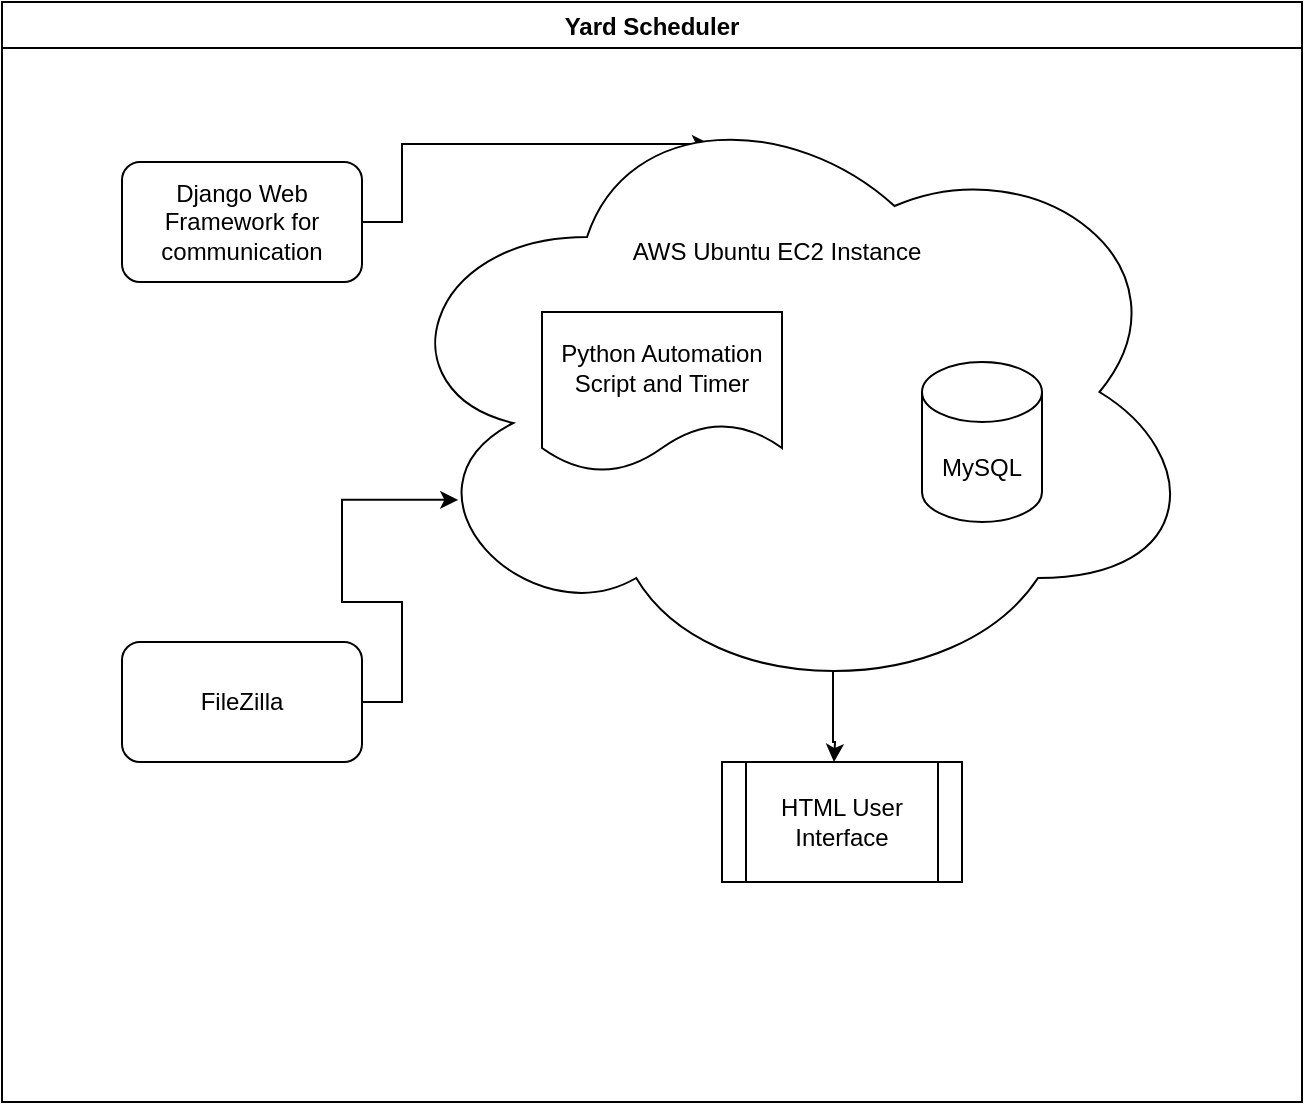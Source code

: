 <mxfile version="20.3.0" type="device"><diagram id="DsN5IuBG6roJ8LBoxZkI" name="Page-1"><mxGraphModel dx="1462" dy="1233" grid="1" gridSize="10" guides="1" tooltips="1" connect="1" arrows="1" fold="1" page="1" pageScale="1" pageWidth="850" pageHeight="1100" math="0" shadow="0"><root><mxCell id="0"/><mxCell id="1" parent="0"/><mxCell id="YO325jQqYVl-PjVW2pW0-1" value="Yard Scheduler" style="swimlane;" vertex="1" parent="1"><mxGeometry x="50" y="40" width="650" height="550" as="geometry"/></mxCell><mxCell id="YO325jQqYVl-PjVW2pW0-9" style="edgeStyle=orthogonalEdgeStyle;rounded=0;orthogonalLoop=1;jettySize=auto;html=1;entryX=0.4;entryY=0.1;entryDx=0;entryDy=0;entryPerimeter=0;" edge="1" parent="YO325jQqYVl-PjVW2pW0-1" source="YO325jQqYVl-PjVW2pW0-2" target="YO325jQqYVl-PjVW2pW0-3"><mxGeometry relative="1" as="geometry"/></mxCell><mxCell id="YO325jQqYVl-PjVW2pW0-2" value="Django Web Framework for communication" style="rounded=1;whiteSpace=wrap;html=1;" vertex="1" parent="YO325jQqYVl-PjVW2pW0-1"><mxGeometry x="60" y="80" width="120" height="60" as="geometry"/></mxCell><mxCell id="YO325jQqYVl-PjVW2pW0-3" value="" style="ellipse;shape=cloud;whiteSpace=wrap;html=1;" vertex="1" parent="YO325jQqYVl-PjVW2pW0-1"><mxGeometry x="190" y="40" width="410" height="310" as="geometry"/></mxCell><mxCell id="YO325jQqYVl-PjVW2pW0-5" value="Python Automation Script and Timer" style="shape=document;whiteSpace=wrap;html=1;boundedLbl=1;" vertex="1" parent="YO325jQqYVl-PjVW2pW0-1"><mxGeometry x="270" y="155" width="120" height="80" as="geometry"/></mxCell><mxCell id="YO325jQqYVl-PjVW2pW0-4" value="MySQL" style="shape=cylinder3;whiteSpace=wrap;html=1;boundedLbl=1;backgroundOutline=1;size=15;" vertex="1" parent="YO325jQqYVl-PjVW2pW0-1"><mxGeometry x="460" y="180" width="60" height="80" as="geometry"/></mxCell><mxCell id="YO325jQqYVl-PjVW2pW0-6" value="AWS Ubuntu EC2 Instance" style="text;html=1;strokeColor=none;fillColor=none;align=center;verticalAlign=middle;whiteSpace=wrap;rounded=0;" vertex="1" parent="YO325jQqYVl-PjVW2pW0-1"><mxGeometry x="295" y="110" width="185" height="30" as="geometry"/></mxCell><mxCell id="YO325jQqYVl-PjVW2pW0-8" style="edgeStyle=orthogonalEdgeStyle;rounded=0;orthogonalLoop=1;jettySize=auto;html=1;entryX=0.093;entryY=0.674;entryDx=0;entryDy=0;entryPerimeter=0;" edge="1" parent="YO325jQqYVl-PjVW2pW0-1" source="YO325jQqYVl-PjVW2pW0-7" target="YO325jQqYVl-PjVW2pW0-3"><mxGeometry relative="1" as="geometry"/></mxCell><mxCell id="YO325jQqYVl-PjVW2pW0-7" value="FileZilla" style="rounded=1;whiteSpace=wrap;html=1;" vertex="1" parent="YO325jQqYVl-PjVW2pW0-1"><mxGeometry x="60" y="320" width="120" height="60" as="geometry"/></mxCell><mxCell id="YO325jQqYVl-PjVW2pW0-16" value="HTML User Interface" style="shape=process;whiteSpace=wrap;html=1;backgroundOutline=1;" vertex="1" parent="YO325jQqYVl-PjVW2pW0-1"><mxGeometry x="360" y="380" width="120" height="60" as="geometry"/></mxCell><mxCell id="YO325jQqYVl-PjVW2pW0-10" style="edgeStyle=orthogonalEdgeStyle;rounded=0;orthogonalLoop=1;jettySize=auto;html=1;exitX=0.55;exitY=0.95;exitDx=0;exitDy=0;exitPerimeter=0;" edge="1" parent="1" source="YO325jQqYVl-PjVW2pW0-3"><mxGeometry relative="1" as="geometry"><mxPoint x="466" y="420" as="targetPoint"/></mxGeometry></mxCell></root></mxGraphModel></diagram></mxfile>